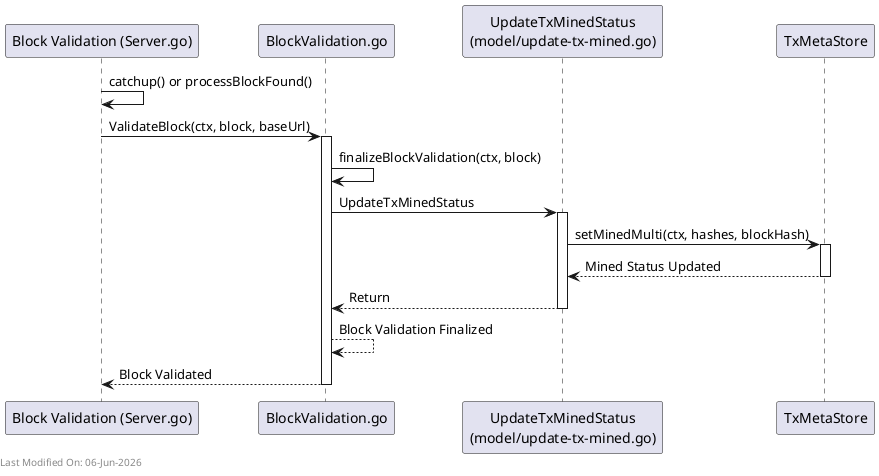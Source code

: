 @startuml
participant "Block Validation (Server.go)" as Server
participant "BlockValidation.go" as BlockValidation
participant "UpdateTxMinedStatus\n(model/update-tx-mined.go)" as UpdateTxMinedStatus
participant "TxMetaStore" as TxMetaStore

Server -> Server: catchup() or processBlockFound()

Server -> BlockValidation: ValidateBlock(ctx, block, baseUrl)
activate BlockValidation

BlockValidation -> BlockValidation: finalizeBlockValidation(ctx, block)

BlockValidation -> UpdateTxMinedStatus: UpdateTxMinedStatus
activate UpdateTxMinedStatus

UpdateTxMinedStatus -> TxMetaStore: setMinedMulti(ctx, hashes, blockHash)
activate TxMetaStore

TxMetaStore --> UpdateTxMinedStatus: Mined Status Updated
deactivate TxMetaStore

UpdateTxMinedStatus --> BlockValidation: Return
deactivate UpdateTxMinedStatus

BlockValidation --> BlockValidation: Block Validation Finalized

BlockValidation --> Server: Block Validated
deactivate BlockValidation

left footer Last Modified On: %date("dd-MMM-yyyy")

@enduml
